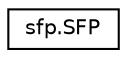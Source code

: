 digraph "Graphical Class Hierarchy"
{
 // LATEX_PDF_SIZE
  edge [fontname="Helvetica",fontsize="10",labelfontname="Helvetica",labelfontsize="10"];
  node [fontname="Helvetica",fontsize="10",shape=record];
  rankdir="LR";
  Node0 [label="sfp.SFP",height=0.2,width=0.4,color="black", fillcolor="white", style="filled",URL="$classsfp_1_1SFP.html",tooltip=" "];
}
